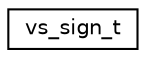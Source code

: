 digraph "Graphical Class Hierarchy"
{
 // LATEX_PDF_SIZE
  edge [fontname="Helvetica",fontsize="10",labelfontname="Helvetica",labelfontsize="10"];
  node [fontname="Helvetica",fontsize="10",shape=record];
  rankdir="LR";
  Node0 [label="vs_sign_t",height=0.2,width=0.4,color="black", fillcolor="white", style="filled",URL="$structvs__sign__t.html",tooltip="Signature type."];
}
